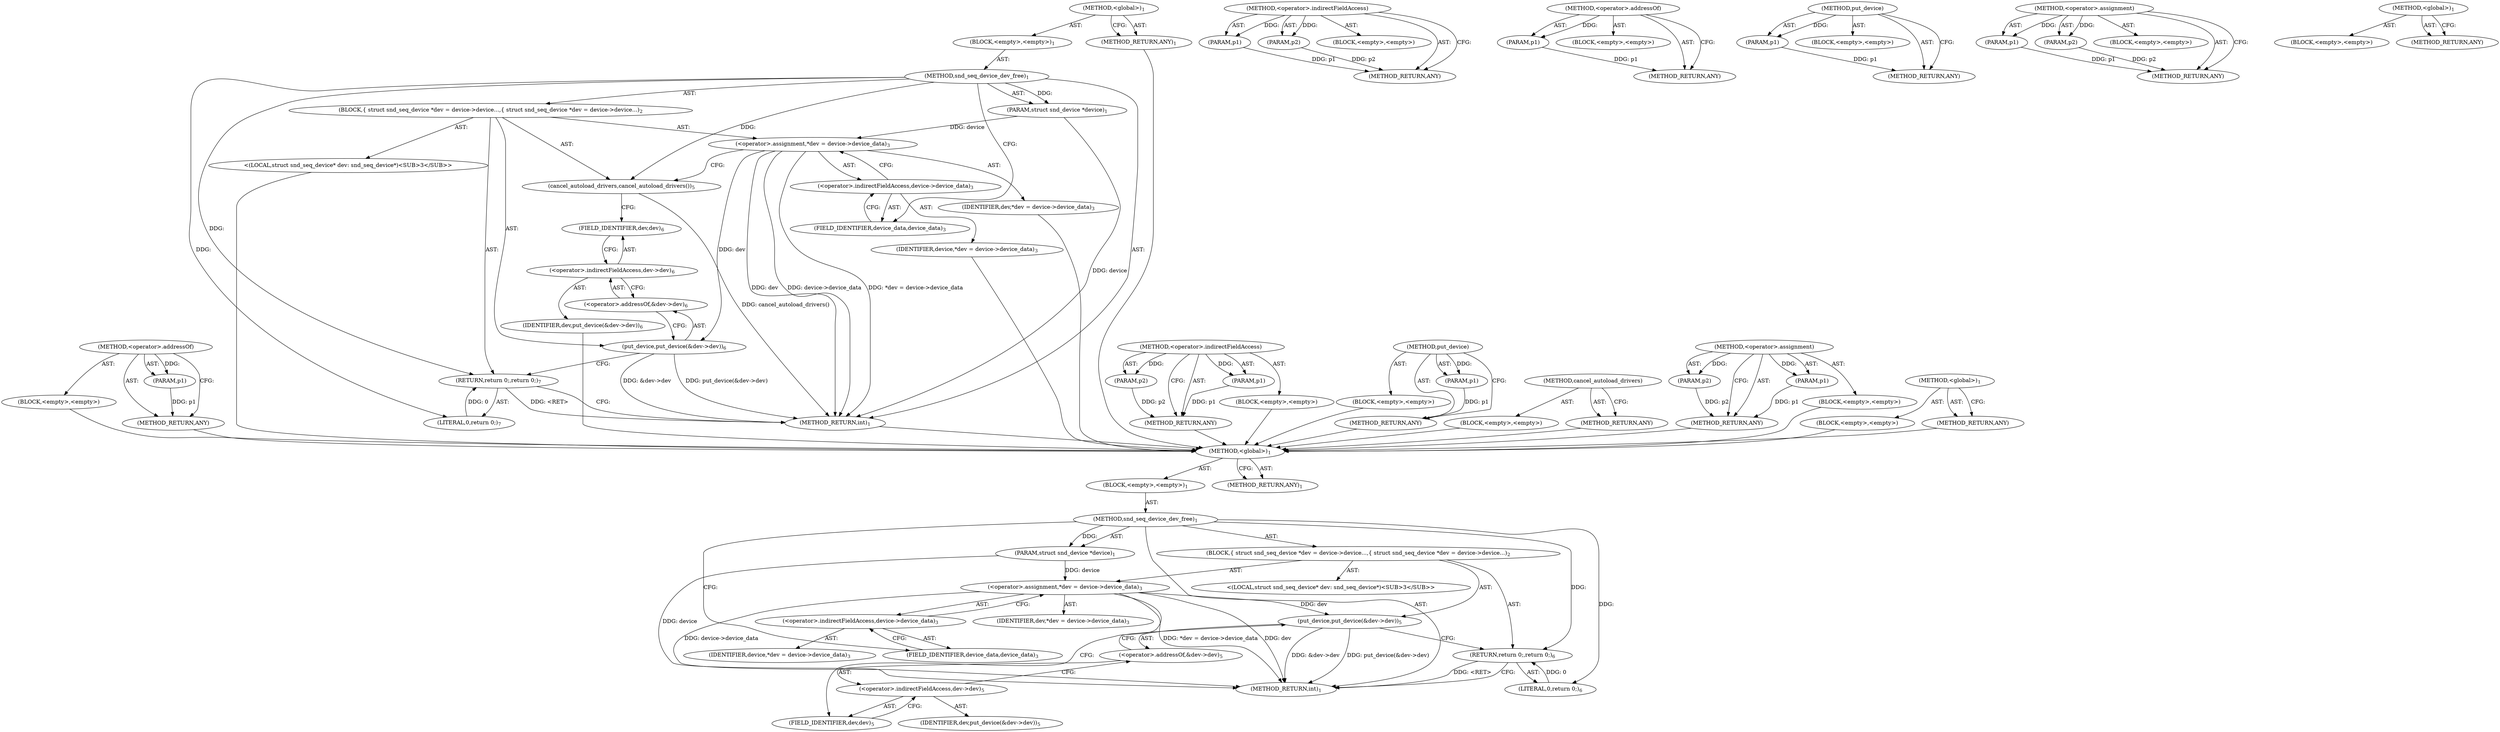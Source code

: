 digraph "&lt;global&gt;" {
vulnerable_6 [label=<(METHOD,&lt;global&gt;)<SUB>1</SUB>>];
vulnerable_7 [label=<(BLOCK,&lt;empty&gt;,&lt;empty&gt;)<SUB>1</SUB>>];
vulnerable_8 [label=<(METHOD,snd_seq_device_dev_free)<SUB>1</SUB>>];
vulnerable_9 [label=<(PARAM,struct snd_device *device)<SUB>1</SUB>>];
vulnerable_10 [label=<(BLOCK,{
 	struct snd_seq_device *dev = device-&gt;device...,{
 	struct snd_seq_device *dev = device-&gt;device...)<SUB>2</SUB>>];
vulnerable_11 [label="<(LOCAL,struct snd_seq_device* dev: snd_seq_device*)<SUB>3</SUB>>"];
vulnerable_12 [label=<(&lt;operator&gt;.assignment,*dev = device-&gt;device_data)<SUB>3</SUB>>];
vulnerable_13 [label=<(IDENTIFIER,dev,*dev = device-&gt;device_data)<SUB>3</SUB>>];
vulnerable_14 [label=<(&lt;operator&gt;.indirectFieldAccess,device-&gt;device_data)<SUB>3</SUB>>];
vulnerable_15 [label=<(IDENTIFIER,device,*dev = device-&gt;device_data)<SUB>3</SUB>>];
vulnerable_16 [label=<(FIELD_IDENTIFIER,device_data,device_data)<SUB>3</SUB>>];
vulnerable_17 [label=<(put_device,put_device(&amp;dev-&gt;dev))<SUB>5</SUB>>];
vulnerable_18 [label=<(&lt;operator&gt;.addressOf,&amp;dev-&gt;dev)<SUB>5</SUB>>];
vulnerable_19 [label=<(&lt;operator&gt;.indirectFieldAccess,dev-&gt;dev)<SUB>5</SUB>>];
vulnerable_20 [label=<(IDENTIFIER,dev,put_device(&amp;dev-&gt;dev))<SUB>5</SUB>>];
vulnerable_21 [label=<(FIELD_IDENTIFIER,dev,dev)<SUB>5</SUB>>];
vulnerable_22 [label=<(RETURN,return 0;,return 0;)<SUB>6</SUB>>];
vulnerable_23 [label=<(LITERAL,0,return 0;)<SUB>6</SUB>>];
vulnerable_24 [label=<(METHOD_RETURN,int)<SUB>1</SUB>>];
vulnerable_26 [label=<(METHOD_RETURN,ANY)<SUB>1</SUB>>];
vulnerable_50 [label=<(METHOD,&lt;operator&gt;.indirectFieldAccess)>];
vulnerable_51 [label=<(PARAM,p1)>];
vulnerable_52 [label=<(PARAM,p2)>];
vulnerable_53 [label=<(BLOCK,&lt;empty&gt;,&lt;empty&gt;)>];
vulnerable_54 [label=<(METHOD_RETURN,ANY)>];
vulnerable_59 [label=<(METHOD,&lt;operator&gt;.addressOf)>];
vulnerable_60 [label=<(PARAM,p1)>];
vulnerable_61 [label=<(BLOCK,&lt;empty&gt;,&lt;empty&gt;)>];
vulnerable_62 [label=<(METHOD_RETURN,ANY)>];
vulnerable_55 [label=<(METHOD,put_device)>];
vulnerable_56 [label=<(PARAM,p1)>];
vulnerable_57 [label=<(BLOCK,&lt;empty&gt;,&lt;empty&gt;)>];
vulnerable_58 [label=<(METHOD_RETURN,ANY)>];
vulnerable_45 [label=<(METHOD,&lt;operator&gt;.assignment)>];
vulnerable_46 [label=<(PARAM,p1)>];
vulnerable_47 [label=<(PARAM,p2)>];
vulnerable_48 [label=<(BLOCK,&lt;empty&gt;,&lt;empty&gt;)>];
vulnerable_49 [label=<(METHOD_RETURN,ANY)>];
vulnerable_39 [label=<(METHOD,&lt;global&gt;)<SUB>1</SUB>>];
vulnerable_40 [label=<(BLOCK,&lt;empty&gt;,&lt;empty&gt;)>];
vulnerable_41 [label=<(METHOD_RETURN,ANY)>];
fixed_63 [label=<(METHOD,&lt;operator&gt;.addressOf)>];
fixed_64 [label=<(PARAM,p1)>];
fixed_65 [label=<(BLOCK,&lt;empty&gt;,&lt;empty&gt;)>];
fixed_66 [label=<(METHOD_RETURN,ANY)>];
fixed_6 [label=<(METHOD,&lt;global&gt;)<SUB>1</SUB>>];
fixed_7 [label=<(BLOCK,&lt;empty&gt;,&lt;empty&gt;)<SUB>1</SUB>>];
fixed_8 [label=<(METHOD,snd_seq_device_dev_free)<SUB>1</SUB>>];
fixed_9 [label=<(PARAM,struct snd_device *device)<SUB>1</SUB>>];
fixed_10 [label=<(BLOCK,{
 	struct snd_seq_device *dev = device-&gt;device...,{
 	struct snd_seq_device *dev = device-&gt;device...)<SUB>2</SUB>>];
fixed_11 [label="<(LOCAL,struct snd_seq_device* dev: snd_seq_device*)<SUB>3</SUB>>"];
fixed_12 [label=<(&lt;operator&gt;.assignment,*dev = device-&gt;device_data)<SUB>3</SUB>>];
fixed_13 [label=<(IDENTIFIER,dev,*dev = device-&gt;device_data)<SUB>3</SUB>>];
fixed_14 [label=<(&lt;operator&gt;.indirectFieldAccess,device-&gt;device_data)<SUB>3</SUB>>];
fixed_15 [label=<(IDENTIFIER,device,*dev = device-&gt;device_data)<SUB>3</SUB>>];
fixed_16 [label=<(FIELD_IDENTIFIER,device_data,device_data)<SUB>3</SUB>>];
fixed_17 [label=<(cancel_autoload_drivers,cancel_autoload_drivers())<SUB>5</SUB>>];
fixed_18 [label=<(put_device,put_device(&amp;dev-&gt;dev))<SUB>6</SUB>>];
fixed_19 [label=<(&lt;operator&gt;.addressOf,&amp;dev-&gt;dev)<SUB>6</SUB>>];
fixed_20 [label=<(&lt;operator&gt;.indirectFieldAccess,dev-&gt;dev)<SUB>6</SUB>>];
fixed_21 [label=<(IDENTIFIER,dev,put_device(&amp;dev-&gt;dev))<SUB>6</SUB>>];
fixed_22 [label=<(FIELD_IDENTIFIER,dev,dev)<SUB>6</SUB>>];
fixed_23 [label=<(RETURN,return 0;,return 0;)<SUB>7</SUB>>];
fixed_24 [label=<(LITERAL,0,return 0;)<SUB>7</SUB>>];
fixed_25 [label=<(METHOD_RETURN,int)<SUB>1</SUB>>];
fixed_27 [label=<(METHOD_RETURN,ANY)<SUB>1</SUB>>];
fixed_51 [label=<(METHOD,&lt;operator&gt;.indirectFieldAccess)>];
fixed_52 [label=<(PARAM,p1)>];
fixed_53 [label=<(PARAM,p2)>];
fixed_54 [label=<(BLOCK,&lt;empty&gt;,&lt;empty&gt;)>];
fixed_55 [label=<(METHOD_RETURN,ANY)>];
fixed_59 [label=<(METHOD,put_device)>];
fixed_60 [label=<(PARAM,p1)>];
fixed_61 [label=<(BLOCK,&lt;empty&gt;,&lt;empty&gt;)>];
fixed_62 [label=<(METHOD_RETURN,ANY)>];
fixed_56 [label=<(METHOD,cancel_autoload_drivers)>];
fixed_57 [label=<(BLOCK,&lt;empty&gt;,&lt;empty&gt;)>];
fixed_58 [label=<(METHOD_RETURN,ANY)>];
fixed_46 [label=<(METHOD,&lt;operator&gt;.assignment)>];
fixed_47 [label=<(PARAM,p1)>];
fixed_48 [label=<(PARAM,p2)>];
fixed_49 [label=<(BLOCK,&lt;empty&gt;,&lt;empty&gt;)>];
fixed_50 [label=<(METHOD_RETURN,ANY)>];
fixed_40 [label=<(METHOD,&lt;global&gt;)<SUB>1</SUB>>];
fixed_41 [label=<(BLOCK,&lt;empty&gt;,&lt;empty&gt;)>];
fixed_42 [label=<(METHOD_RETURN,ANY)>];
vulnerable_6 -> vulnerable_7  [key=0, label="AST: "];
vulnerable_6 -> vulnerable_26  [key=0, label="AST: "];
vulnerable_6 -> vulnerable_26  [key=1, label="CFG: "];
vulnerable_7 -> vulnerable_8  [key=0, label="AST: "];
vulnerable_8 -> vulnerable_9  [key=0, label="AST: "];
vulnerable_8 -> vulnerable_9  [key=1, label="DDG: "];
vulnerable_8 -> vulnerable_10  [key=0, label="AST: "];
vulnerable_8 -> vulnerable_24  [key=0, label="AST: "];
vulnerable_8 -> vulnerable_16  [key=0, label="CFG: "];
vulnerable_8 -> vulnerable_22  [key=0, label="DDG: "];
vulnerable_8 -> vulnerable_23  [key=0, label="DDG: "];
vulnerable_9 -> vulnerable_24  [key=0, label="DDG: device"];
vulnerable_9 -> vulnerable_12  [key=0, label="DDG: device"];
vulnerable_10 -> vulnerable_11  [key=0, label="AST: "];
vulnerable_10 -> vulnerable_12  [key=0, label="AST: "];
vulnerable_10 -> vulnerable_17  [key=0, label="AST: "];
vulnerable_10 -> vulnerable_22  [key=0, label="AST: "];
vulnerable_12 -> vulnerable_13  [key=0, label="AST: "];
vulnerable_12 -> vulnerable_14  [key=0, label="AST: "];
vulnerable_12 -> vulnerable_21  [key=0, label="CFG: "];
vulnerable_12 -> vulnerable_24  [key=0, label="DDG: dev"];
vulnerable_12 -> vulnerable_24  [key=1, label="DDG: device-&gt;device_data"];
vulnerable_12 -> vulnerable_24  [key=2, label="DDG: *dev = device-&gt;device_data"];
vulnerable_12 -> vulnerable_17  [key=0, label="DDG: dev"];
vulnerable_14 -> vulnerable_15  [key=0, label="AST: "];
vulnerable_14 -> vulnerable_16  [key=0, label="AST: "];
vulnerable_14 -> vulnerable_12  [key=0, label="CFG: "];
vulnerable_16 -> vulnerable_14  [key=0, label="CFG: "];
vulnerable_17 -> vulnerable_18  [key=0, label="AST: "];
vulnerable_17 -> vulnerable_22  [key=0, label="CFG: "];
vulnerable_17 -> vulnerable_24  [key=0, label="DDG: &amp;dev-&gt;dev"];
vulnerable_17 -> vulnerable_24  [key=1, label="DDG: put_device(&amp;dev-&gt;dev)"];
vulnerable_18 -> vulnerable_19  [key=0, label="AST: "];
vulnerable_18 -> vulnerable_17  [key=0, label="CFG: "];
vulnerable_19 -> vulnerable_20  [key=0, label="AST: "];
vulnerable_19 -> vulnerable_21  [key=0, label="AST: "];
vulnerable_19 -> vulnerable_18  [key=0, label="CFG: "];
vulnerable_21 -> vulnerable_19  [key=0, label="CFG: "];
vulnerable_22 -> vulnerable_23  [key=0, label="AST: "];
vulnerable_22 -> vulnerable_24  [key=0, label="CFG: "];
vulnerable_22 -> vulnerable_24  [key=1, label="DDG: &lt;RET&gt;"];
vulnerable_23 -> vulnerable_22  [key=0, label="DDG: 0"];
vulnerable_50 -> vulnerable_51  [key=0, label="AST: "];
vulnerable_50 -> vulnerable_51  [key=1, label="DDG: "];
vulnerable_50 -> vulnerable_53  [key=0, label="AST: "];
vulnerable_50 -> vulnerable_52  [key=0, label="AST: "];
vulnerable_50 -> vulnerable_52  [key=1, label="DDG: "];
vulnerable_50 -> vulnerable_54  [key=0, label="AST: "];
vulnerable_50 -> vulnerable_54  [key=1, label="CFG: "];
vulnerable_51 -> vulnerable_54  [key=0, label="DDG: p1"];
vulnerable_52 -> vulnerable_54  [key=0, label="DDG: p2"];
vulnerable_59 -> vulnerable_60  [key=0, label="AST: "];
vulnerable_59 -> vulnerable_60  [key=1, label="DDG: "];
vulnerable_59 -> vulnerable_61  [key=0, label="AST: "];
vulnerable_59 -> vulnerable_62  [key=0, label="AST: "];
vulnerable_59 -> vulnerable_62  [key=1, label="CFG: "];
vulnerable_60 -> vulnerable_62  [key=0, label="DDG: p1"];
vulnerable_55 -> vulnerable_56  [key=0, label="AST: "];
vulnerable_55 -> vulnerable_56  [key=1, label="DDG: "];
vulnerable_55 -> vulnerable_57  [key=0, label="AST: "];
vulnerable_55 -> vulnerable_58  [key=0, label="AST: "];
vulnerable_55 -> vulnerable_58  [key=1, label="CFG: "];
vulnerable_56 -> vulnerable_58  [key=0, label="DDG: p1"];
vulnerable_45 -> vulnerable_46  [key=0, label="AST: "];
vulnerable_45 -> vulnerable_46  [key=1, label="DDG: "];
vulnerable_45 -> vulnerable_48  [key=0, label="AST: "];
vulnerable_45 -> vulnerable_47  [key=0, label="AST: "];
vulnerable_45 -> vulnerable_47  [key=1, label="DDG: "];
vulnerable_45 -> vulnerable_49  [key=0, label="AST: "];
vulnerable_45 -> vulnerable_49  [key=1, label="CFG: "];
vulnerable_46 -> vulnerable_49  [key=0, label="DDG: p1"];
vulnerable_47 -> vulnerable_49  [key=0, label="DDG: p2"];
vulnerable_39 -> vulnerable_40  [key=0, label="AST: "];
vulnerable_39 -> vulnerable_41  [key=0, label="AST: "];
vulnerable_39 -> vulnerable_41  [key=1, label="CFG: "];
fixed_63 -> fixed_64  [key=0, label="AST: "];
fixed_63 -> fixed_64  [key=1, label="DDG: "];
fixed_63 -> fixed_65  [key=0, label="AST: "];
fixed_63 -> fixed_66  [key=0, label="AST: "];
fixed_63 -> fixed_66  [key=1, label="CFG: "];
fixed_64 -> fixed_66  [key=0, label="DDG: p1"];
fixed_65 -> vulnerable_6  [key=0];
fixed_66 -> vulnerable_6  [key=0];
fixed_6 -> fixed_7  [key=0, label="AST: "];
fixed_6 -> fixed_27  [key=0, label="AST: "];
fixed_6 -> fixed_27  [key=1, label="CFG: "];
fixed_7 -> fixed_8  [key=0, label="AST: "];
fixed_8 -> fixed_9  [key=0, label="AST: "];
fixed_8 -> fixed_9  [key=1, label="DDG: "];
fixed_8 -> fixed_10  [key=0, label="AST: "];
fixed_8 -> fixed_25  [key=0, label="AST: "];
fixed_8 -> fixed_16  [key=0, label="CFG: "];
fixed_8 -> fixed_17  [key=0, label="DDG: "];
fixed_8 -> fixed_23  [key=0, label="DDG: "];
fixed_8 -> fixed_24  [key=0, label="DDG: "];
fixed_9 -> fixed_25  [key=0, label="DDG: device"];
fixed_9 -> fixed_12  [key=0, label="DDG: device"];
fixed_10 -> fixed_11  [key=0, label="AST: "];
fixed_10 -> fixed_12  [key=0, label="AST: "];
fixed_10 -> fixed_17  [key=0, label="AST: "];
fixed_10 -> fixed_18  [key=0, label="AST: "];
fixed_10 -> fixed_23  [key=0, label="AST: "];
fixed_11 -> vulnerable_6  [key=0];
fixed_12 -> fixed_13  [key=0, label="AST: "];
fixed_12 -> fixed_14  [key=0, label="AST: "];
fixed_12 -> fixed_17  [key=0, label="CFG: "];
fixed_12 -> fixed_25  [key=0, label="DDG: dev"];
fixed_12 -> fixed_25  [key=1, label="DDG: device-&gt;device_data"];
fixed_12 -> fixed_25  [key=2, label="DDG: *dev = device-&gt;device_data"];
fixed_12 -> fixed_18  [key=0, label="DDG: dev"];
fixed_13 -> vulnerable_6  [key=0];
fixed_14 -> fixed_15  [key=0, label="AST: "];
fixed_14 -> fixed_16  [key=0, label="AST: "];
fixed_14 -> fixed_12  [key=0, label="CFG: "];
fixed_15 -> vulnerable_6  [key=0];
fixed_16 -> fixed_14  [key=0, label="CFG: "];
fixed_17 -> fixed_22  [key=0, label="CFG: "];
fixed_17 -> fixed_25  [key=0, label="DDG: cancel_autoload_drivers()"];
fixed_18 -> fixed_19  [key=0, label="AST: "];
fixed_18 -> fixed_23  [key=0, label="CFG: "];
fixed_18 -> fixed_25  [key=0, label="DDG: &amp;dev-&gt;dev"];
fixed_18 -> fixed_25  [key=1, label="DDG: put_device(&amp;dev-&gt;dev)"];
fixed_19 -> fixed_20  [key=0, label="AST: "];
fixed_19 -> fixed_18  [key=0, label="CFG: "];
fixed_20 -> fixed_21  [key=0, label="AST: "];
fixed_20 -> fixed_22  [key=0, label="AST: "];
fixed_20 -> fixed_19  [key=0, label="CFG: "];
fixed_21 -> vulnerable_6  [key=0];
fixed_22 -> fixed_20  [key=0, label="CFG: "];
fixed_23 -> fixed_24  [key=0, label="AST: "];
fixed_23 -> fixed_25  [key=0, label="CFG: "];
fixed_23 -> fixed_25  [key=1, label="DDG: &lt;RET&gt;"];
fixed_24 -> fixed_23  [key=0, label="DDG: 0"];
fixed_25 -> vulnerable_6  [key=0];
fixed_27 -> vulnerable_6  [key=0];
fixed_51 -> fixed_52  [key=0, label="AST: "];
fixed_51 -> fixed_52  [key=1, label="DDG: "];
fixed_51 -> fixed_54  [key=0, label="AST: "];
fixed_51 -> fixed_53  [key=0, label="AST: "];
fixed_51 -> fixed_53  [key=1, label="DDG: "];
fixed_51 -> fixed_55  [key=0, label="AST: "];
fixed_51 -> fixed_55  [key=1, label="CFG: "];
fixed_52 -> fixed_55  [key=0, label="DDG: p1"];
fixed_53 -> fixed_55  [key=0, label="DDG: p2"];
fixed_54 -> vulnerable_6  [key=0];
fixed_55 -> vulnerable_6  [key=0];
fixed_59 -> fixed_60  [key=0, label="AST: "];
fixed_59 -> fixed_60  [key=1, label="DDG: "];
fixed_59 -> fixed_61  [key=0, label="AST: "];
fixed_59 -> fixed_62  [key=0, label="AST: "];
fixed_59 -> fixed_62  [key=1, label="CFG: "];
fixed_60 -> fixed_62  [key=0, label="DDG: p1"];
fixed_61 -> vulnerable_6  [key=0];
fixed_62 -> vulnerable_6  [key=0];
fixed_56 -> fixed_57  [key=0, label="AST: "];
fixed_56 -> fixed_58  [key=0, label="AST: "];
fixed_56 -> fixed_58  [key=1, label="CFG: "];
fixed_57 -> vulnerable_6  [key=0];
fixed_58 -> vulnerable_6  [key=0];
fixed_46 -> fixed_47  [key=0, label="AST: "];
fixed_46 -> fixed_47  [key=1, label="DDG: "];
fixed_46 -> fixed_49  [key=0, label="AST: "];
fixed_46 -> fixed_48  [key=0, label="AST: "];
fixed_46 -> fixed_48  [key=1, label="DDG: "];
fixed_46 -> fixed_50  [key=0, label="AST: "];
fixed_46 -> fixed_50  [key=1, label="CFG: "];
fixed_47 -> fixed_50  [key=0, label="DDG: p1"];
fixed_48 -> fixed_50  [key=0, label="DDG: p2"];
fixed_49 -> vulnerable_6  [key=0];
fixed_50 -> vulnerable_6  [key=0];
fixed_40 -> fixed_41  [key=0, label="AST: "];
fixed_40 -> fixed_42  [key=0, label="AST: "];
fixed_40 -> fixed_42  [key=1, label="CFG: "];
fixed_41 -> vulnerable_6  [key=0];
fixed_42 -> vulnerable_6  [key=0];
}
